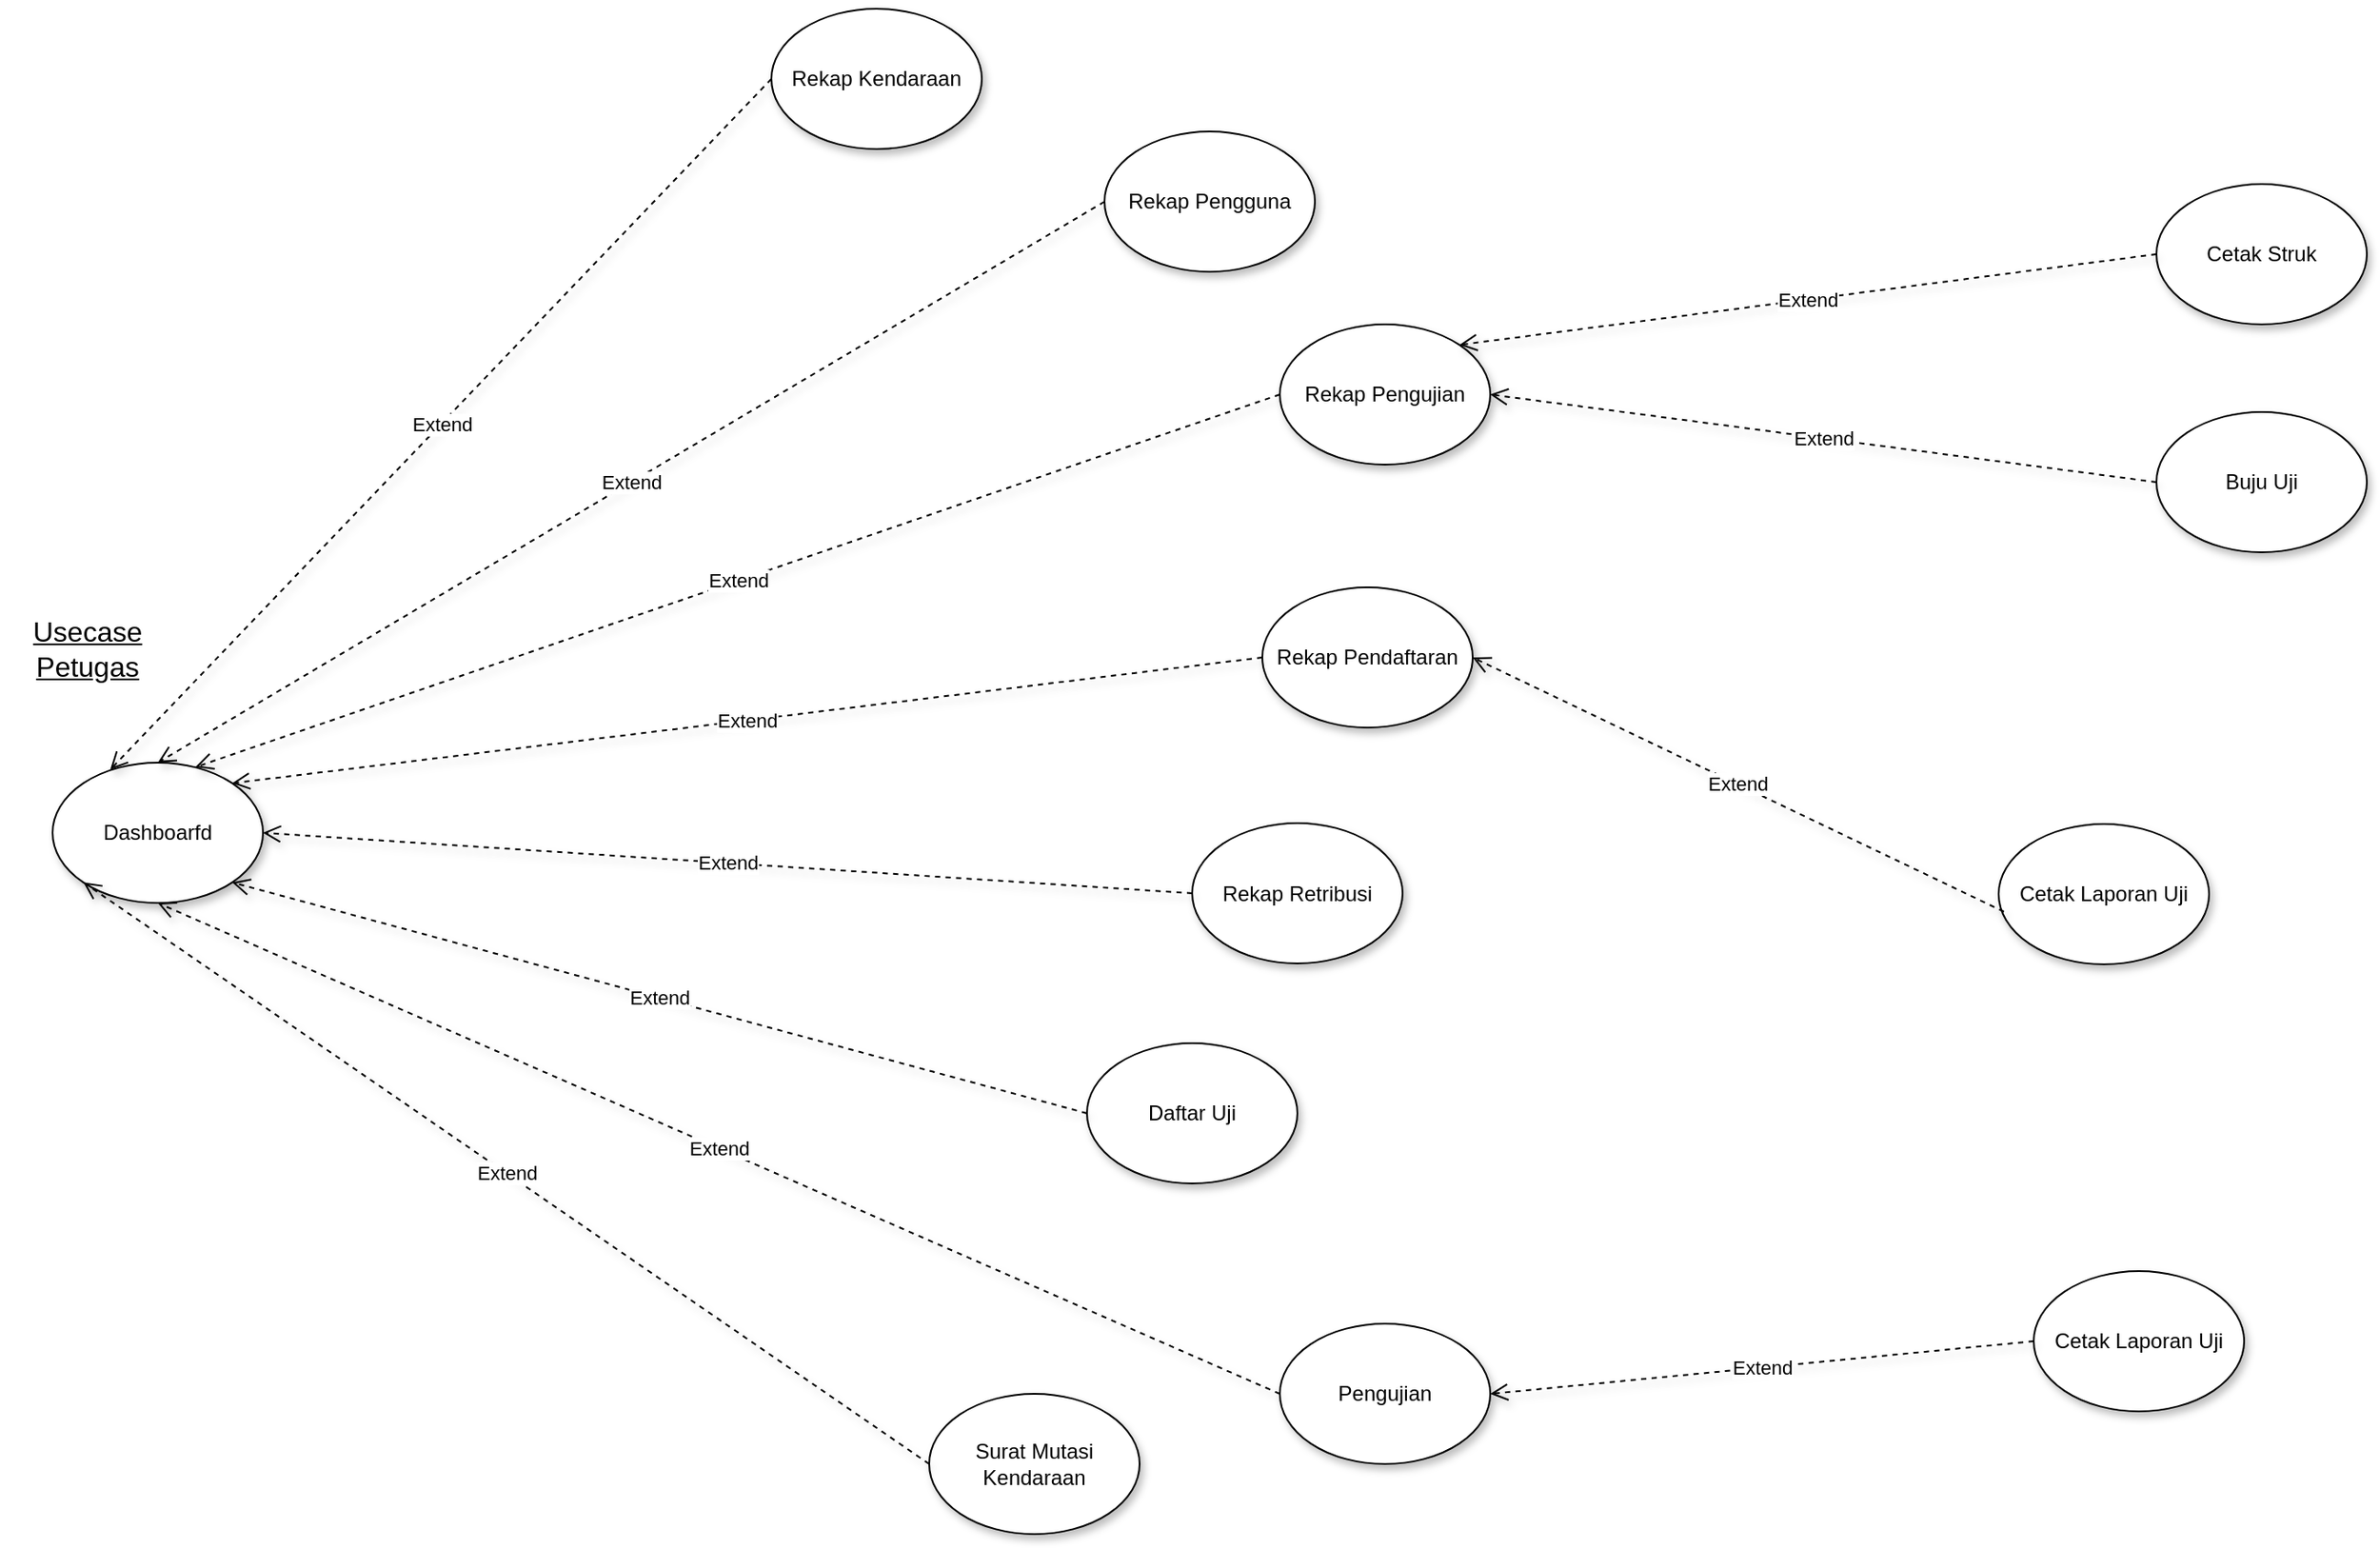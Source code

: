 <mxfile version="15.4.1" type="github">
  <diagram id="42w1T_h25G5s9Hw_N2sE" name="Page-1">
    <mxGraphModel dx="2480" dy="1151" grid="1" gridSize="10" guides="1" tooltips="1" connect="1" arrows="1" fold="1" page="1" pageScale="1" pageWidth="1654" pageHeight="1169" math="0" shadow="0">
      <root>
        <mxCell id="0" />
        <mxCell id="1" parent="0" />
        <mxCell id="8cyNSnktZ6JdzGCPd58_-1" value="Daftar Uji" style="ellipse;whiteSpace=wrap;html=1;labelPosition=center;verticalLabelPosition=middle;align=center;verticalAlign=middle;labelBorderColor=none;shadow=1;" vertex="1" parent="1">
          <mxGeometry x="630" y="670" width="120" height="80" as="geometry" />
        </mxCell>
        <mxCell id="8cyNSnktZ6JdzGCPd58_-2" value="Dashboarfd" style="ellipse;whiteSpace=wrap;html=1;labelPosition=center;verticalLabelPosition=middle;align=center;verticalAlign=middle;labelBorderColor=none;shadow=1;" vertex="1" parent="1">
          <mxGeometry x="40" y="510" width="120" height="80" as="geometry" />
        </mxCell>
        <mxCell id="8cyNSnktZ6JdzGCPd58_-3" value="Rekap Retribusi" style="ellipse;whiteSpace=wrap;html=1;labelPosition=center;verticalLabelPosition=middle;align=center;verticalAlign=middle;labelBorderColor=none;shadow=1;" vertex="1" parent="1">
          <mxGeometry x="690" y="544.5" width="120" height="80" as="geometry" />
        </mxCell>
        <mxCell id="8cyNSnktZ6JdzGCPd58_-4" value="Rekap Pendaftaran" style="ellipse;whiteSpace=wrap;html=1;labelPosition=center;verticalLabelPosition=middle;align=center;verticalAlign=middle;labelBorderColor=none;shadow=1;" vertex="1" parent="1">
          <mxGeometry x="730" y="410" width="120" height="80" as="geometry" />
        </mxCell>
        <mxCell id="8cyNSnktZ6JdzGCPd58_-5" value="Rekap Pengujian" style="ellipse;whiteSpace=wrap;html=1;labelPosition=center;verticalLabelPosition=middle;align=center;verticalAlign=middle;labelBorderColor=none;shadow=1;" vertex="1" parent="1">
          <mxGeometry x="740" y="260" width="120" height="80" as="geometry" />
        </mxCell>
        <mxCell id="8cyNSnktZ6JdzGCPd58_-6" value="Rekap Pengguna" style="ellipse;whiteSpace=wrap;html=1;labelPosition=center;verticalLabelPosition=middle;align=center;verticalAlign=middle;labelBorderColor=none;shadow=1;" vertex="1" parent="1">
          <mxGeometry x="640" y="150" width="120" height="80" as="geometry" />
        </mxCell>
        <mxCell id="8cyNSnktZ6JdzGCPd58_-7" value="Rekap Kendaraan" style="ellipse;whiteSpace=wrap;html=1;labelPosition=center;verticalLabelPosition=middle;align=center;verticalAlign=middle;labelBorderColor=none;shadow=1;" vertex="1" parent="1">
          <mxGeometry x="450" y="80" width="120" height="80" as="geometry" />
        </mxCell>
        <mxCell id="8cyNSnktZ6JdzGCPd58_-8" value="Surat Mutasi Kendaraan" style="ellipse;whiteSpace=wrap;html=1;labelPosition=center;verticalLabelPosition=middle;align=center;verticalAlign=middle;labelBorderColor=none;shadow=1;" vertex="1" parent="1">
          <mxGeometry x="540" y="870" width="120" height="80" as="geometry" />
        </mxCell>
        <mxCell id="8cyNSnktZ6JdzGCPd58_-9" value="Pengujian" style="ellipse;whiteSpace=wrap;html=1;labelPosition=center;verticalLabelPosition=middle;align=center;verticalAlign=middle;labelBorderColor=none;shadow=1;" vertex="1" parent="1">
          <mxGeometry x="740" y="830" width="120" height="80" as="geometry" />
        </mxCell>
        <mxCell id="8cyNSnktZ6JdzGCPd58_-11" value="Extend" style="html=1;verticalAlign=middle;endArrow=open;dashed=1;endSize=8;rounded=0;exitX=0;exitY=0.5;exitDx=0;exitDy=0;entryX=0.5;entryY=0;entryDx=0;entryDy=0;labelPosition=center;verticalLabelPosition=middle;align=center;labelBorderColor=none;shadow=1;" edge="1" parent="1" source="8cyNSnktZ6JdzGCPd58_-6" target="8cyNSnktZ6JdzGCPd58_-2">
          <mxGeometry relative="1" as="geometry">
            <mxPoint x="380" y="210" as="sourcePoint" />
            <mxPoint x="190" y="200" as="targetPoint" />
          </mxGeometry>
        </mxCell>
        <mxCell id="8cyNSnktZ6JdzGCPd58_-12" value="Extend" style="html=1;verticalAlign=middle;endArrow=open;dashed=1;endSize=8;rounded=0;exitX=0;exitY=0.5;exitDx=0;exitDy=0;entryX=0.274;entryY=0.05;entryDx=0;entryDy=0;entryPerimeter=0;labelPosition=center;verticalLabelPosition=middle;align=center;labelBorderColor=none;shadow=1;" edge="1" parent="1" source="8cyNSnktZ6JdzGCPd58_-7" target="8cyNSnktZ6JdzGCPd58_-2">
          <mxGeometry relative="1" as="geometry">
            <mxPoint x="370" y="75" as="sourcePoint" />
            <mxPoint x="180" y="65" as="targetPoint" />
          </mxGeometry>
        </mxCell>
        <mxCell id="8cyNSnktZ6JdzGCPd58_-13" value="Extend" style="html=1;verticalAlign=middle;endArrow=open;dashed=1;endSize=8;rounded=0;exitX=0;exitY=0.5;exitDx=0;exitDy=0;entryX=0.679;entryY=0.032;entryDx=0;entryDy=0;entryPerimeter=0;labelPosition=center;verticalLabelPosition=middle;align=center;labelBorderColor=none;shadow=1;" edge="1" parent="1" source="8cyNSnktZ6JdzGCPd58_-5" target="8cyNSnktZ6JdzGCPd58_-2">
          <mxGeometry relative="1" as="geometry">
            <mxPoint x="390" y="320" as="sourcePoint" />
            <mxPoint x="200" y="310" as="targetPoint" />
          </mxGeometry>
        </mxCell>
        <mxCell id="8cyNSnktZ6JdzGCPd58_-14" value="Extend" style="html=1;verticalAlign=middle;endArrow=open;dashed=1;endSize=8;rounded=0;exitX=0;exitY=0.5;exitDx=0;exitDy=0;entryX=1;entryY=0;entryDx=0;entryDy=0;labelPosition=center;verticalLabelPosition=middle;align=center;labelBorderColor=none;shadow=1;" edge="1" parent="1" source="8cyNSnktZ6JdzGCPd58_-4" target="8cyNSnktZ6JdzGCPd58_-2">
          <mxGeometry relative="1" as="geometry">
            <mxPoint x="400" y="445" as="sourcePoint" />
            <mxPoint x="210" y="435" as="targetPoint" />
          </mxGeometry>
        </mxCell>
        <mxCell id="8cyNSnktZ6JdzGCPd58_-15" value="Extend" style="html=1;verticalAlign=middle;endArrow=open;dashed=1;endSize=8;rounded=0;exitX=0;exitY=0.5;exitDx=0;exitDy=0;entryX=1;entryY=0.5;entryDx=0;entryDy=0;labelPosition=center;verticalLabelPosition=middle;align=center;labelBorderColor=none;shadow=1;" edge="1" parent="1" source="8cyNSnktZ6JdzGCPd58_-3" target="8cyNSnktZ6JdzGCPd58_-2">
          <mxGeometry relative="1" as="geometry">
            <mxPoint x="380" y="585" as="sourcePoint" />
            <mxPoint x="190" y="575" as="targetPoint" />
          </mxGeometry>
        </mxCell>
        <mxCell id="8cyNSnktZ6JdzGCPd58_-16" value="Extend" style="html=1;verticalAlign=middle;endArrow=open;dashed=1;endSize=8;rounded=0;exitX=0;exitY=0.5;exitDx=0;exitDy=0;entryX=1;entryY=1;entryDx=0;entryDy=0;labelPosition=center;verticalLabelPosition=middle;align=center;labelBorderColor=none;shadow=1;" edge="1" parent="1" source="8cyNSnktZ6JdzGCPd58_-1" target="8cyNSnktZ6JdzGCPd58_-2">
          <mxGeometry relative="1" as="geometry">
            <mxPoint x="380" y="680" as="sourcePoint" />
            <mxPoint x="190" y="670" as="targetPoint" />
          </mxGeometry>
        </mxCell>
        <mxCell id="8cyNSnktZ6JdzGCPd58_-17" value="Extend" style="html=1;verticalAlign=middle;endArrow=open;dashed=1;endSize=8;rounded=0;exitX=0;exitY=0.5;exitDx=0;exitDy=0;entryX=0.5;entryY=1;entryDx=0;entryDy=0;labelPosition=center;verticalLabelPosition=middle;align=center;labelBorderColor=none;shadow=1;" edge="1" parent="1" source="8cyNSnktZ6JdzGCPd58_-9" target="8cyNSnktZ6JdzGCPd58_-2">
          <mxGeometry relative="1" as="geometry">
            <mxPoint x="370" y="790" as="sourcePoint" />
            <mxPoint x="180" y="780" as="targetPoint" />
          </mxGeometry>
        </mxCell>
        <mxCell id="8cyNSnktZ6JdzGCPd58_-18" value="Extend" style="html=1;verticalAlign=middle;endArrow=open;dashed=1;endSize=8;rounded=0;exitX=0;exitY=0.5;exitDx=0;exitDy=0;entryX=0;entryY=1;entryDx=0;entryDy=0;labelPosition=center;verticalLabelPosition=middle;align=center;labelBorderColor=none;shadow=1;" edge="1" parent="1" source="8cyNSnktZ6JdzGCPd58_-8" target="8cyNSnktZ6JdzGCPd58_-2">
          <mxGeometry relative="1" as="geometry">
            <mxPoint x="350" y="930" as="sourcePoint" />
            <mxPoint x="160" y="920" as="targetPoint" />
          </mxGeometry>
        </mxCell>
        <mxCell id="8cyNSnktZ6JdzGCPd58_-19" value="Cetak Struk" style="ellipse;whiteSpace=wrap;html=1;labelPosition=center;verticalLabelPosition=middle;align=center;verticalAlign=middle;labelBorderColor=none;shadow=1;" vertex="1" parent="1">
          <mxGeometry x="1240" y="180" width="120" height="80" as="geometry" />
        </mxCell>
        <mxCell id="8cyNSnktZ6JdzGCPd58_-20" value="Cetak Laporan Uji" style="ellipse;whiteSpace=wrap;html=1;labelPosition=center;verticalLabelPosition=middle;align=center;verticalAlign=middle;labelBorderColor=none;shadow=1;" vertex="1" parent="1">
          <mxGeometry x="1170" y="800" width="120" height="80" as="geometry" />
        </mxCell>
        <mxCell id="8cyNSnktZ6JdzGCPd58_-21" value="Buju Uji" style="ellipse;whiteSpace=wrap;html=1;labelPosition=center;verticalLabelPosition=middle;align=center;verticalAlign=middle;labelBorderColor=none;shadow=1;" vertex="1" parent="1">
          <mxGeometry x="1240" y="310" width="120" height="80" as="geometry" />
        </mxCell>
        <mxCell id="8cyNSnktZ6JdzGCPd58_-22" value="Cetak Laporan Uji" style="ellipse;whiteSpace=wrap;html=1;labelPosition=center;verticalLabelPosition=middle;align=center;verticalAlign=middle;labelBorderColor=none;shadow=1;" vertex="1" parent="1">
          <mxGeometry x="1150" y="545" width="120" height="80" as="geometry" />
        </mxCell>
        <mxCell id="8cyNSnktZ6JdzGCPd58_-23" value="Extend" style="html=1;verticalAlign=middle;endArrow=open;dashed=1;endSize=8;rounded=0;exitX=0;exitY=0.5;exitDx=0;exitDy=0;entryX=1;entryY=0.5;entryDx=0;entryDy=0;labelPosition=center;verticalLabelPosition=middle;align=center;labelBorderColor=none;shadow=1;" edge="1" parent="1" source="8cyNSnktZ6JdzGCPd58_-20" target="8cyNSnktZ6JdzGCPd58_-9">
          <mxGeometry relative="1" as="geometry">
            <mxPoint x="430" y="830" as="sourcePoint" />
            <mxPoint x="110" y="600" as="targetPoint" />
          </mxGeometry>
        </mxCell>
        <mxCell id="8cyNSnktZ6JdzGCPd58_-24" value="Extend" style="html=1;verticalAlign=middle;endArrow=open;dashed=1;endSize=8;rounded=0;exitX=0.025;exitY=0.625;exitDx=0;exitDy=0;entryX=1;entryY=0.5;entryDx=0;entryDy=0;exitPerimeter=0;labelPosition=center;verticalLabelPosition=middle;align=center;labelBorderColor=none;shadow=1;" edge="1" parent="1" source="8cyNSnktZ6JdzGCPd58_-22" target="8cyNSnktZ6JdzGCPd58_-4">
          <mxGeometry relative="1" as="geometry">
            <mxPoint x="440" y="840" as="sourcePoint" />
            <mxPoint x="120" y="610" as="targetPoint" />
          </mxGeometry>
        </mxCell>
        <mxCell id="8cyNSnktZ6JdzGCPd58_-25" value="Extend" style="html=1;verticalAlign=middle;endArrow=open;dashed=1;endSize=8;rounded=0;exitX=0;exitY=0.5;exitDx=0;exitDy=0;entryX=1;entryY=0.5;entryDx=0;entryDy=0;labelPosition=center;verticalLabelPosition=middle;align=center;labelBorderColor=none;shadow=1;" edge="1" parent="1" source="8cyNSnktZ6JdzGCPd58_-21" target="8cyNSnktZ6JdzGCPd58_-5">
          <mxGeometry relative="1" as="geometry">
            <mxPoint x="450" y="850" as="sourcePoint" />
            <mxPoint x="130" y="620" as="targetPoint" />
          </mxGeometry>
        </mxCell>
        <mxCell id="8cyNSnktZ6JdzGCPd58_-26" value="Extend" style="html=1;verticalAlign=middle;endArrow=open;dashed=1;endSize=8;rounded=0;exitX=0;exitY=0.5;exitDx=0;exitDy=0;entryX=1;entryY=0;entryDx=0;entryDy=0;labelPosition=center;verticalLabelPosition=middle;align=center;labelBorderColor=none;shadow=1;" edge="1" parent="1" source="8cyNSnktZ6JdzGCPd58_-19" target="8cyNSnktZ6JdzGCPd58_-5">
          <mxGeometry relative="1" as="geometry">
            <mxPoint x="460" y="860" as="sourcePoint" />
            <mxPoint x="140" y="630" as="targetPoint" />
          </mxGeometry>
        </mxCell>
        <mxCell id="8cyNSnktZ6JdzGCPd58_-27" value="&lt;font size=&quot;3&quot;&gt;&lt;u&gt;Usecase Petugas&lt;/u&gt;&lt;/font&gt;" style="text;html=1;strokeColor=none;fillColor=none;align=center;verticalAlign=middle;whiteSpace=wrap;rounded=0;" vertex="1" parent="1">
          <mxGeometry x="10" y="430" width="100" height="30" as="geometry" />
        </mxCell>
      </root>
    </mxGraphModel>
  </diagram>
</mxfile>
